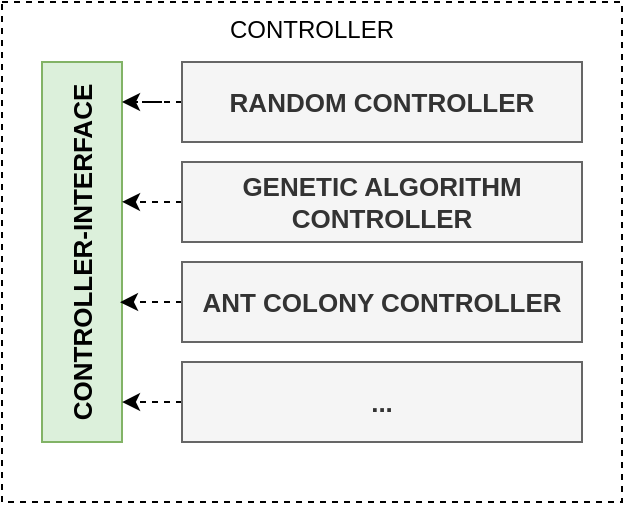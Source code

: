 <mxfile version="12.4.2" type="device" pages="1"><diagram id="sFzNrlwBqd269AjIZoN7" name="Page-1"><mxGraphModel dx="1695" dy="1649" grid="1" gridSize="10" guides="1" tooltips="1" connect="1" arrows="1" fold="1" page="1" pageScale="1" pageWidth="827" pageHeight="1169" math="0" shadow="0"><root><mxCell id="0"/><mxCell id="1" parent="0"/><mxCell id="G9vcv5Nih40NeTkVIhmU-1" value="CONTROLLER" style="rounded=0;whiteSpace=wrap;html=1;dashed=1;verticalAlign=top;" parent="1" vertex="1"><mxGeometry x="-610" y="-390" width="310" height="250" as="geometry"/></mxCell><mxCell id="G9vcv5Nih40NeTkVIhmU-2" value="&lt;font style=&quot;font-size: 13px&quot;&gt;&lt;b&gt;CONTROLLER-INTERFACE&lt;/b&gt;&lt;/font&gt;" style="rounded=0;whiteSpace=wrap;html=1;horizontal=0;fillColor=#DCF0DB;strokeColor=#82b366;" parent="1" vertex="1"><mxGeometry x="-590" y="-360" width="40" height="190" as="geometry"/></mxCell><mxCell id="G9vcv5Nih40NeTkVIhmU-3" style="edgeStyle=orthogonalEdgeStyle;rounded=0;orthogonalLoop=1;jettySize=auto;html=1;entryX=1;entryY=0.105;entryDx=0;entryDy=0;entryPerimeter=0;dashed=1;" parent="1" source="G9vcv5Nih40NeTkVIhmU-4" target="G9vcv5Nih40NeTkVIhmU-2" edge="1"><mxGeometry relative="1" as="geometry"/></mxCell><mxCell id="G9vcv5Nih40NeTkVIhmU-4" value="&lt;font style=&quot;font-size: 13px&quot;&gt;&lt;b&gt;RANDOM CONTROLLER&lt;/b&gt;&lt;/font&gt;" style="rounded=0;whiteSpace=wrap;html=1;horizontal=0;rotation=90;fillColor=#f5f5f5;strokeColor=#666666;fontColor=#333333;glass=0;comic=0;" parent="1" vertex="1"><mxGeometry x="-440" y="-440" width="40" height="200" as="geometry"/></mxCell><mxCell id="G9vcv5Nih40NeTkVIhmU-5" style="edgeStyle=orthogonalEdgeStyle;rounded=0;orthogonalLoop=1;jettySize=auto;html=1;entryX=1;entryY=0.368;entryDx=0;entryDy=0;entryPerimeter=0;dashed=1;" parent="1" source="G9vcv5Nih40NeTkVIhmU-6" target="G9vcv5Nih40NeTkVIhmU-2" edge="1"><mxGeometry relative="1" as="geometry"/></mxCell><mxCell id="G9vcv5Nih40NeTkVIhmU-6" value="&lt;font style=&quot;font-size: 13px&quot;&gt;&lt;b&gt;GENETIC ALGORITHM CONTROLLER&lt;/b&gt;&lt;/font&gt;" style="rounded=0;whiteSpace=wrap;html=1;horizontal=0;rotation=90;fillColor=#f5f5f5;strokeColor=#666666;fontColor=#333333;" parent="1" vertex="1"><mxGeometry x="-440" y="-390" width="40" height="200" as="geometry"/></mxCell><mxCell id="G9vcv5Nih40NeTkVIhmU-7" style="edgeStyle=orthogonalEdgeStyle;rounded=0;orthogonalLoop=1;jettySize=auto;html=1;entryX=0.975;entryY=0.632;entryDx=0;entryDy=0;entryPerimeter=0;dashed=1;" parent="1" source="G9vcv5Nih40NeTkVIhmU-8" target="G9vcv5Nih40NeTkVIhmU-2" edge="1"><mxGeometry relative="1" as="geometry"/></mxCell><mxCell id="G9vcv5Nih40NeTkVIhmU-8" value="&lt;font style=&quot;font-size: 13px&quot;&gt;&lt;b&gt;ANT COLONY CONTROLLER&lt;/b&gt;&lt;/font&gt;" style="rounded=0;whiteSpace=wrap;html=1;horizontal=0;rotation=90;fillColor=#f5f5f5;strokeColor=#666666;fontColor=#333333;" parent="1" vertex="1"><mxGeometry x="-440" y="-340" width="40" height="200" as="geometry"/></mxCell><mxCell id="G9vcv5Nih40NeTkVIhmU-9" style="edgeStyle=orthogonalEdgeStyle;rounded=0;orthogonalLoop=1;jettySize=auto;html=1;entryX=1;entryY=0.895;entryDx=0;entryDy=0;entryPerimeter=0;dashed=1;" parent="1" source="G9vcv5Nih40NeTkVIhmU-10" target="G9vcv5Nih40NeTkVIhmU-2" edge="1"><mxGeometry relative="1" as="geometry"/></mxCell><mxCell id="G9vcv5Nih40NeTkVIhmU-10" value="&lt;font style=&quot;font-size: 13px&quot;&gt;&lt;b&gt;...&lt;/b&gt;&lt;/font&gt;" style="rounded=0;whiteSpace=wrap;html=1;horizontal=0;rotation=90;fillColor=#f5f5f5;strokeColor=#666666;fontColor=#333333;" parent="1" vertex="1"><mxGeometry x="-440" y="-290" width="40" height="200" as="geometry"/></mxCell></root></mxGraphModel></diagram></mxfile>